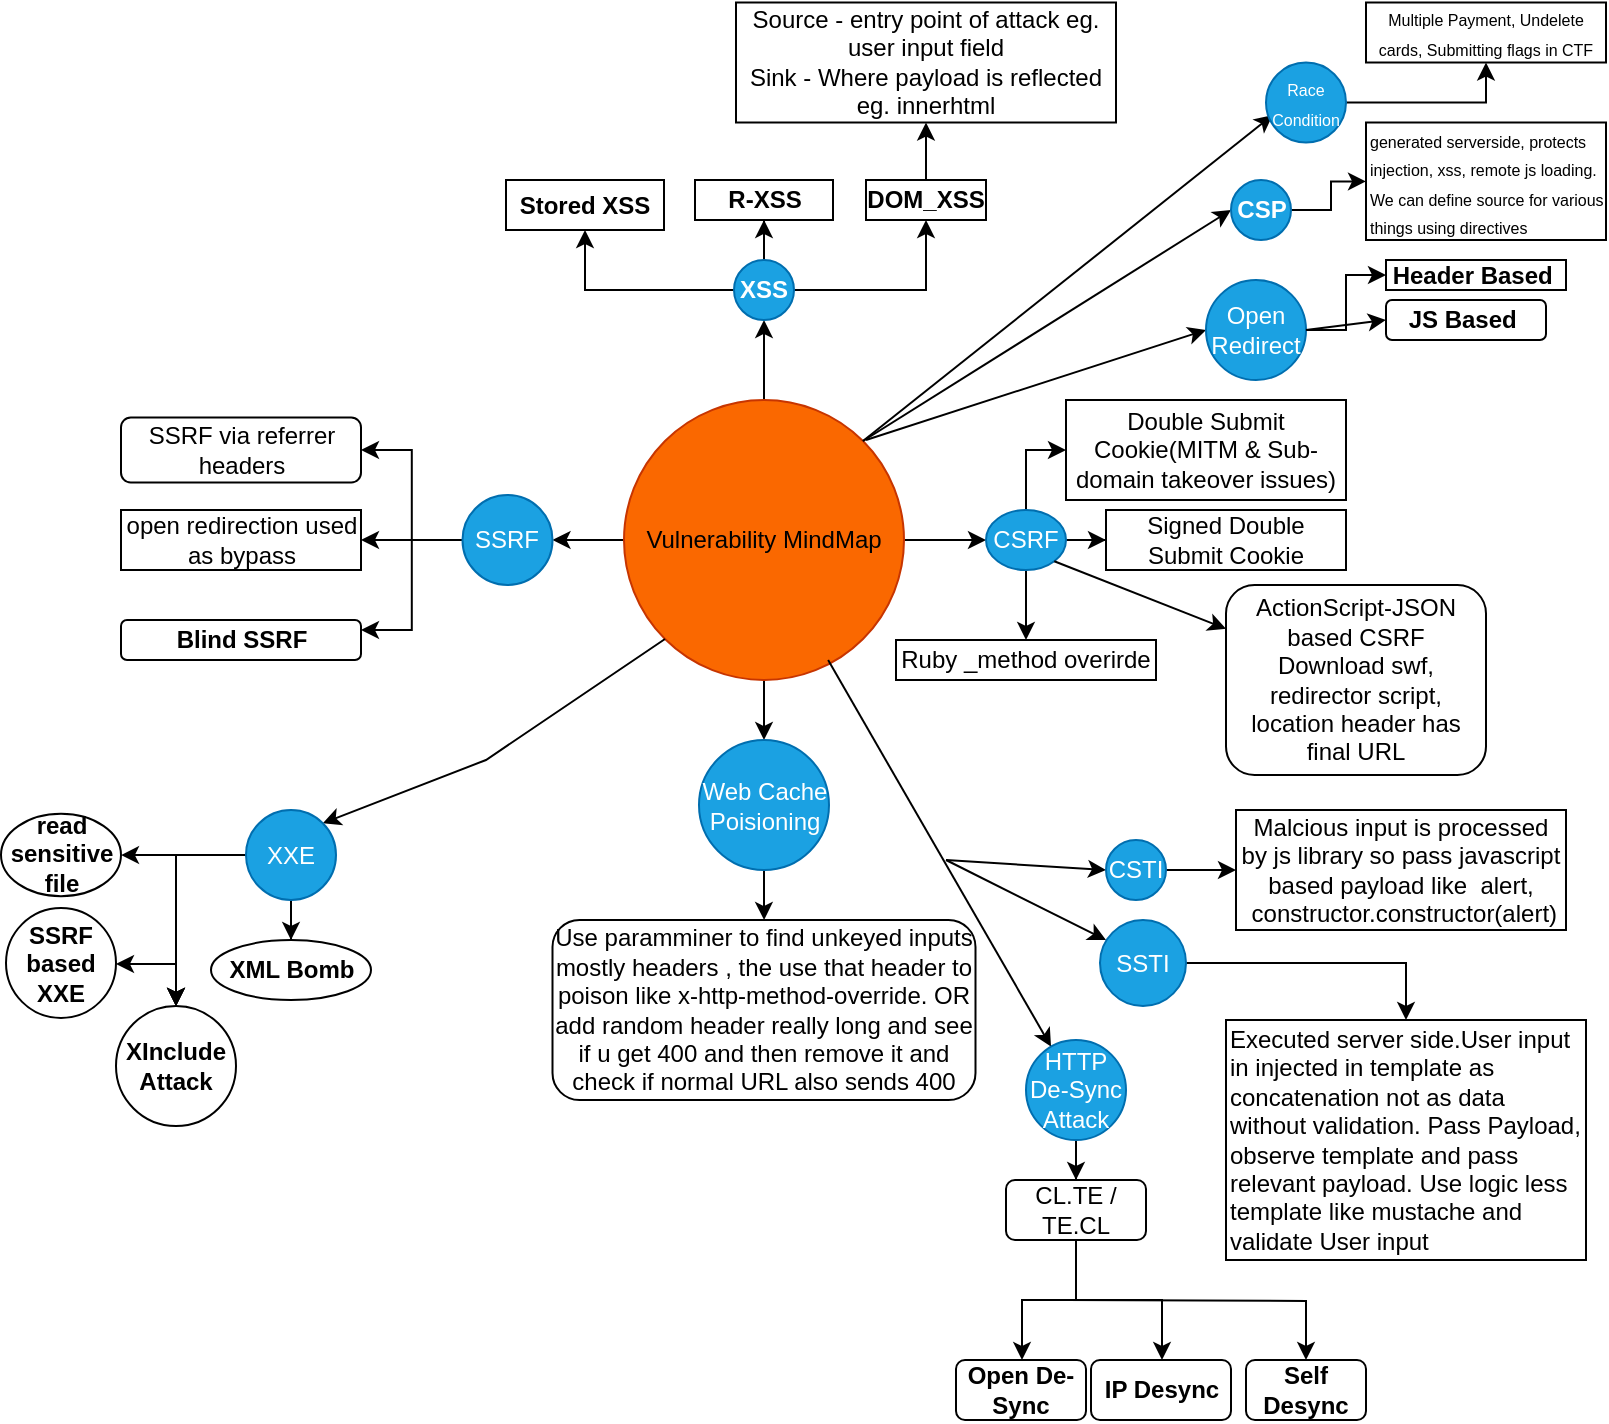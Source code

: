 <mxfile version="24.7.6">
  <diagram name="Page-1" id="LwCmUqF6IoyyQt3CyeHW">
    <mxGraphModel dx="954" dy="622" grid="1" gridSize="10" guides="1" tooltips="1" connect="1" arrows="1" fold="1" page="1" pageScale="1" pageWidth="827" pageHeight="1169" math="0" shadow="0">
      <root>
        <mxCell id="0" />
        <mxCell id="1" parent="0" />
        <mxCell id="KAnZ7Fa2tKtf9aKGgKf9-2" value="" style="edgeStyle=orthogonalEdgeStyle;rounded=0;orthogonalLoop=1;jettySize=auto;html=1;" parent="1" source="KAnZ7Fa2tKtf9aKGgKf9-5" target="KAnZ7Fa2tKtf9aKGgKf9-9" edge="1">
          <mxGeometry relative="1" as="geometry" />
        </mxCell>
        <mxCell id="KAnZ7Fa2tKtf9aKGgKf9-3" value="" style="edgeStyle=orthogonalEdgeStyle;rounded=0;orthogonalLoop=1;jettySize=auto;html=1;" parent="1" source="KAnZ7Fa2tKtf9aKGgKf9-5" target="KAnZ7Fa2tKtf9aKGgKf9-18" edge="1">
          <mxGeometry relative="1" as="geometry" />
        </mxCell>
        <mxCell id="KAnZ7Fa2tKtf9aKGgKf9-4" value="" style="edgeStyle=orthogonalEdgeStyle;rounded=0;orthogonalLoop=1;jettySize=auto;html=1;" parent="1" source="KAnZ7Fa2tKtf9aKGgKf9-5" target="KAnZ7Fa2tKtf9aKGgKf9-41" edge="1">
          <mxGeometry relative="1" as="geometry" />
        </mxCell>
        <mxCell id="9dKirbcF9FzAmbWhTHuT-2" value="" style="edgeStyle=orthogonalEdgeStyle;rounded=0;orthogonalLoop=1;jettySize=auto;html=1;" edge="1" parent="1" source="KAnZ7Fa2tKtf9aKGgKf9-5" target="9dKirbcF9FzAmbWhTHuT-1">
          <mxGeometry relative="1" as="geometry" />
        </mxCell>
        <mxCell id="KAnZ7Fa2tKtf9aKGgKf9-5" value="Vulnerability MindMap" style="ellipse;whiteSpace=wrap;html=1;aspect=fixed;fillColor=#fa6800;fontColor=#000000;strokeColor=#C73500;" parent="1" vertex="1">
          <mxGeometry x="329" y="280" width="140" height="140" as="geometry" />
        </mxCell>
        <mxCell id="KAnZ7Fa2tKtf9aKGgKf9-6" value="" style="edgeStyle=orthogonalEdgeStyle;rounded=0;orthogonalLoop=1;jettySize=auto;html=1;" parent="1" source="KAnZ7Fa2tKtf9aKGgKf9-9" target="KAnZ7Fa2tKtf9aKGgKf9-10" edge="1">
          <mxGeometry relative="1" as="geometry" />
        </mxCell>
        <mxCell id="KAnZ7Fa2tKtf9aKGgKf9-7" value="" style="edgeStyle=orthogonalEdgeStyle;rounded=0;orthogonalLoop=1;jettySize=auto;html=1;" parent="1" source="KAnZ7Fa2tKtf9aKGgKf9-9" target="KAnZ7Fa2tKtf9aKGgKf9-12" edge="1">
          <mxGeometry relative="1" as="geometry" />
        </mxCell>
        <mxCell id="KAnZ7Fa2tKtf9aKGgKf9-8" value="" style="edgeStyle=orthogonalEdgeStyle;rounded=0;orthogonalLoop=1;jettySize=auto;html=1;" parent="1" source="KAnZ7Fa2tKtf9aKGgKf9-9" target="KAnZ7Fa2tKtf9aKGgKf9-13" edge="1">
          <mxGeometry relative="1" as="geometry" />
        </mxCell>
        <mxCell id="KAnZ7Fa2tKtf9aKGgKf9-9" value="&lt;b&gt;XSS&lt;/b&gt;" style="ellipse;whiteSpace=wrap;html=1;aspect=fixed;fillColor=#1ba1e2;fontColor=#ffffff;strokeColor=#006EAF;" parent="1" vertex="1">
          <mxGeometry x="384" y="210" width="30" height="30" as="geometry" />
        </mxCell>
        <mxCell id="KAnZ7Fa2tKtf9aKGgKf9-10" value="&lt;b&gt;R-XSS&lt;/b&gt;" style="whiteSpace=wrap;html=1;" parent="1" vertex="1">
          <mxGeometry x="364.5" y="170" width="69" height="20" as="geometry" />
        </mxCell>
        <mxCell id="KAnZ7Fa2tKtf9aKGgKf9-11" value="" style="edgeStyle=orthogonalEdgeStyle;rounded=0;orthogonalLoop=1;jettySize=auto;html=1;" parent="1" source="KAnZ7Fa2tKtf9aKGgKf9-12" target="KAnZ7Fa2tKtf9aKGgKf9-14" edge="1">
          <mxGeometry relative="1" as="geometry" />
        </mxCell>
        <mxCell id="KAnZ7Fa2tKtf9aKGgKf9-12" value="&lt;b&gt;DOM_XSS&lt;/b&gt;" style="whiteSpace=wrap;html=1;" parent="1" vertex="1">
          <mxGeometry x="450" y="170" width="60" height="20" as="geometry" />
        </mxCell>
        <mxCell id="KAnZ7Fa2tKtf9aKGgKf9-13" value="&lt;b&gt;Stored XSS&lt;/b&gt;" style="whiteSpace=wrap;html=1;" parent="1" vertex="1">
          <mxGeometry x="270" y="170" width="79" height="25" as="geometry" />
        </mxCell>
        <mxCell id="KAnZ7Fa2tKtf9aKGgKf9-14" value="&lt;font style=&quot;font-size: 12px;&quot;&gt;Source - entry point of attack eg. user input field&lt;/font&gt;&lt;div&gt;&lt;font style=&quot;font-size: 12px;&quot;&gt;Sink - Where payload is reflected eg. innerhtml&lt;/font&gt;&lt;/div&gt;" style="whiteSpace=wrap;html=1;" parent="1" vertex="1">
          <mxGeometry x="385" y="81.25" width="190" height="60" as="geometry" />
        </mxCell>
        <mxCell id="KAnZ7Fa2tKtf9aKGgKf9-15" value="" style="edgeStyle=orthogonalEdgeStyle;rounded=0;orthogonalLoop=1;jettySize=auto;html=1;entryX=0;entryY=0.5;entryDx=0;entryDy=0;" parent="1" source="KAnZ7Fa2tKtf9aKGgKf9-18" target="KAnZ7Fa2tKtf9aKGgKf9-19" edge="1">
          <mxGeometry relative="1" as="geometry" />
        </mxCell>
        <mxCell id="KAnZ7Fa2tKtf9aKGgKf9-16" value="" style="edgeStyle=orthogonalEdgeStyle;rounded=0;orthogonalLoop=1;jettySize=auto;html=1;" parent="1" source="KAnZ7Fa2tKtf9aKGgKf9-18" target="KAnZ7Fa2tKtf9aKGgKf9-20" edge="1">
          <mxGeometry relative="1" as="geometry" />
        </mxCell>
        <mxCell id="KAnZ7Fa2tKtf9aKGgKf9-17" value="" style="edgeStyle=orthogonalEdgeStyle;rounded=0;orthogonalLoop=1;jettySize=auto;html=1;" parent="1" source="KAnZ7Fa2tKtf9aKGgKf9-18" target="KAnZ7Fa2tKtf9aKGgKf9-21" edge="1">
          <mxGeometry relative="1" as="geometry" />
        </mxCell>
        <mxCell id="KAnZ7Fa2tKtf9aKGgKf9-18" value="CSRF" style="ellipse;whiteSpace=wrap;html=1;fillColor=#1ba1e2;fontColor=#ffffff;strokeColor=#006EAF;" parent="1" vertex="1">
          <mxGeometry x="510" y="335" width="40" height="30" as="geometry" />
        </mxCell>
        <mxCell id="KAnZ7Fa2tKtf9aKGgKf9-19" value="Double Submit Cookie(MITM &amp;amp; Sub-domain takeover issues)" style="whiteSpace=wrap;html=1;" parent="1" vertex="1">
          <mxGeometry x="550" y="280" width="140" height="50" as="geometry" />
        </mxCell>
        <mxCell id="KAnZ7Fa2tKtf9aKGgKf9-20" value="Signed Double Submit Cookie" style="whiteSpace=wrap;html=1;" parent="1" vertex="1">
          <mxGeometry x="570" y="335" width="120" height="30" as="geometry" />
        </mxCell>
        <mxCell id="KAnZ7Fa2tKtf9aKGgKf9-21" value="Ruby _method overirde" style="whiteSpace=wrap;html=1;" parent="1" vertex="1">
          <mxGeometry x="465" y="400" width="130" height="20" as="geometry" />
        </mxCell>
        <mxCell id="KAnZ7Fa2tKtf9aKGgKf9-22" value="" style="endArrow=classic;html=1;rounded=0;exitX=1;exitY=1;exitDx=0;exitDy=0;" parent="1" source="KAnZ7Fa2tKtf9aKGgKf9-18" target="KAnZ7Fa2tKtf9aKGgKf9-23" edge="1">
          <mxGeometry width="50" height="50" relative="1" as="geometry">
            <mxPoint x="390" y="350" as="sourcePoint" />
            <mxPoint x="630" y="400" as="targetPoint" />
          </mxGeometry>
        </mxCell>
        <mxCell id="KAnZ7Fa2tKtf9aKGgKf9-23" value="ActionScript-JSON based CSRF&lt;div&gt;Download swf, redirector script, location header has final URL&lt;/div&gt;" style="rounded=1;whiteSpace=wrap;html=1;" parent="1" vertex="1">
          <mxGeometry x="630" y="372.5" width="130" height="95" as="geometry" />
        </mxCell>
        <mxCell id="KAnZ7Fa2tKtf9aKGgKf9-24" value="" style="endArrow=classic;html=1;rounded=0;entryX=0;entryY=0.5;entryDx=0;entryDy=0;" parent="1" target="KAnZ7Fa2tKtf9aKGgKf9-26" edge="1">
          <mxGeometry width="50" height="50" relative="1" as="geometry">
            <mxPoint x="450" y="300" as="sourcePoint" />
            <mxPoint x="540" y="230" as="targetPoint" />
          </mxGeometry>
        </mxCell>
        <mxCell id="KAnZ7Fa2tKtf9aKGgKf9-25" value="" style="edgeStyle=orthogonalEdgeStyle;rounded=0;orthogonalLoop=1;jettySize=auto;html=1;" parent="1" source="KAnZ7Fa2tKtf9aKGgKf9-26" target="KAnZ7Fa2tKtf9aKGgKf9-27" edge="1">
          <mxGeometry relative="1" as="geometry" />
        </mxCell>
        <mxCell id="KAnZ7Fa2tKtf9aKGgKf9-26" value="Open Redirect" style="ellipse;whiteSpace=wrap;html=1;aspect=fixed;fillColor=#1ba1e2;fontColor=#ffffff;strokeColor=#006EAF;" parent="1" vertex="1">
          <mxGeometry x="620" y="220" width="50" height="50" as="geometry" />
        </mxCell>
        <mxCell id="KAnZ7Fa2tKtf9aKGgKf9-27" value="&lt;b&gt;Header Based&amp;nbsp;&lt;/b&gt;" style="whiteSpace=wrap;html=1;" parent="1" vertex="1">
          <mxGeometry x="710" y="210" width="90" height="15" as="geometry" />
        </mxCell>
        <mxCell id="KAnZ7Fa2tKtf9aKGgKf9-28" value="" style="endArrow=classic;html=1;rounded=0;exitX=1;exitY=0.5;exitDx=0;exitDy=0;entryX=0;entryY=0.5;entryDx=0;entryDy=0;" parent="1" source="KAnZ7Fa2tKtf9aKGgKf9-26" target="KAnZ7Fa2tKtf9aKGgKf9-29" edge="1">
          <mxGeometry width="50" height="50" relative="1" as="geometry">
            <mxPoint x="500" y="280" as="sourcePoint" />
            <mxPoint x="700" y="238" as="targetPoint" />
          </mxGeometry>
        </mxCell>
        <mxCell id="KAnZ7Fa2tKtf9aKGgKf9-29" value="&lt;b&gt;JS Based&amp;nbsp;&lt;/b&gt;" style="rounded=1;whiteSpace=wrap;html=1;" parent="1" vertex="1">
          <mxGeometry x="710" y="230" width="80" height="20" as="geometry" />
        </mxCell>
        <mxCell id="KAnZ7Fa2tKtf9aKGgKf9-30" value="" style="endArrow=classic;html=1;rounded=0;exitX=1;exitY=0;exitDx=0;exitDy=0;entryX=0;entryY=0.5;entryDx=0;entryDy=0;" parent="1" source="KAnZ7Fa2tKtf9aKGgKf9-5" target="KAnZ7Fa2tKtf9aKGgKf9-32" edge="1">
          <mxGeometry width="50" height="50" relative="1" as="geometry">
            <mxPoint x="500" y="250" as="sourcePoint" />
            <mxPoint x="650" y="150" as="targetPoint" />
          </mxGeometry>
        </mxCell>
        <mxCell id="KAnZ7Fa2tKtf9aKGgKf9-31" value="" style="edgeStyle=orthogonalEdgeStyle;rounded=0;orthogonalLoop=1;jettySize=auto;html=1;" parent="1" source="KAnZ7Fa2tKtf9aKGgKf9-32" target="KAnZ7Fa2tKtf9aKGgKf9-33" edge="1">
          <mxGeometry relative="1" as="geometry" />
        </mxCell>
        <mxCell id="KAnZ7Fa2tKtf9aKGgKf9-32" value="&lt;b&gt;CSP&lt;/b&gt;" style="ellipse;whiteSpace=wrap;html=1;aspect=fixed;fillColor=#1ba1e2;fontColor=#ffffff;strokeColor=#006EAF;" parent="1" vertex="1">
          <mxGeometry x="632.5" y="170" width="30" height="30" as="geometry" />
        </mxCell>
        <mxCell id="KAnZ7Fa2tKtf9aKGgKf9-33" value="&lt;font style=&quot;font-size: 8px;&quot;&gt;generated serverside, protects injection, xss, remote js loading. We can define source for various things using directives&lt;/font&gt;" style="whiteSpace=wrap;html=1;align=left;" parent="1" vertex="1">
          <mxGeometry x="700" y="141.25" width="120" height="58.75" as="geometry" />
        </mxCell>
        <mxCell id="KAnZ7Fa2tKtf9aKGgKf9-34" value="" style="endArrow=classic;html=1;rounded=0;entryX=0.083;entryY=0.658;entryDx=0;entryDy=0;entryPerimeter=0;exitX=1;exitY=0;exitDx=0;exitDy=0;" parent="1" target="KAnZ7Fa2tKtf9aKGgKf9-36" edge="1" source="KAnZ7Fa2tKtf9aKGgKf9-5">
          <mxGeometry width="50" height="50" relative="1" as="geometry">
            <mxPoint x="430" y="290" as="sourcePoint" />
            <mxPoint x="650" y="150" as="targetPoint" />
          </mxGeometry>
        </mxCell>
        <mxCell id="KAnZ7Fa2tKtf9aKGgKf9-35" style="edgeStyle=orthogonalEdgeStyle;rounded=0;orthogonalLoop=1;jettySize=auto;html=1;entryX=0.5;entryY=1;entryDx=0;entryDy=0;" parent="1" source="KAnZ7Fa2tKtf9aKGgKf9-36" target="KAnZ7Fa2tKtf9aKGgKf9-37" edge="1">
          <mxGeometry relative="1" as="geometry" />
        </mxCell>
        <mxCell id="KAnZ7Fa2tKtf9aKGgKf9-36" value="&lt;font style=&quot;font-size: 8px;&quot;&gt;Race Condition&lt;/font&gt;" style="ellipse;whiteSpace=wrap;html=1;aspect=fixed;fillColor=#1ba1e2;fontColor=#ffffff;strokeColor=#006EAF;" parent="1" vertex="1">
          <mxGeometry x="650" y="111.25" width="40" height="40" as="geometry" />
        </mxCell>
        <mxCell id="KAnZ7Fa2tKtf9aKGgKf9-37" value="&lt;font style=&quot;font-size: 8px;&quot;&gt;Multiple Payment, Undelete cards, Submitting flags in CTF&lt;/font&gt;" style="whiteSpace=wrap;html=1;" parent="1" vertex="1">
          <mxGeometry x="700" y="81.25" width="120" height="30" as="geometry" />
        </mxCell>
        <mxCell id="KAnZ7Fa2tKtf9aKGgKf9-38" value="" style="edgeStyle=orthogonalEdgeStyle;rounded=0;orthogonalLoop=1;jettySize=auto;html=1;" parent="1" source="KAnZ7Fa2tKtf9aKGgKf9-41" target="KAnZ7Fa2tKtf9aKGgKf9-42" edge="1">
          <mxGeometry relative="1" as="geometry" />
        </mxCell>
        <mxCell id="KAnZ7Fa2tKtf9aKGgKf9-39" value="" style="edgeStyle=orthogonalEdgeStyle;rounded=0;orthogonalLoop=1;jettySize=auto;html=1;entryX=1;entryY=0.25;entryDx=0;entryDy=0;" parent="1" source="KAnZ7Fa2tKtf9aKGgKf9-41" target="KAnZ7Fa2tKtf9aKGgKf9-43" edge="1">
          <mxGeometry relative="1" as="geometry" />
        </mxCell>
        <mxCell id="KAnZ7Fa2tKtf9aKGgKf9-40" value="" style="edgeStyle=orthogonalEdgeStyle;rounded=0;orthogonalLoop=1;jettySize=auto;html=1;entryX=1;entryY=0.5;entryDx=0;entryDy=0;" parent="1" source="KAnZ7Fa2tKtf9aKGgKf9-41" target="KAnZ7Fa2tKtf9aKGgKf9-44" edge="1">
          <mxGeometry relative="1" as="geometry" />
        </mxCell>
        <mxCell id="KAnZ7Fa2tKtf9aKGgKf9-41" value="SSRF" style="ellipse;whiteSpace=wrap;html=1;aspect=fixed;fillColor=#1ba1e2;fontColor=#ffffff;strokeColor=#006EAF;" parent="1" vertex="1">
          <mxGeometry x="248.25" y="327.5" width="45" height="45" as="geometry" />
        </mxCell>
        <mxCell id="KAnZ7Fa2tKtf9aKGgKf9-42" value="open redirection used as bypass" style="whiteSpace=wrap;html=1;" parent="1" vertex="1">
          <mxGeometry x="77.5" y="335" width="120" height="30" as="geometry" />
        </mxCell>
        <mxCell id="KAnZ7Fa2tKtf9aKGgKf9-43" value="&lt;b&gt;Blind SSRF&lt;/b&gt;" style="rounded=1;whiteSpace=wrap;html=1;" parent="1" vertex="1">
          <mxGeometry x="77.5" y="390" width="120" height="20" as="geometry" />
        </mxCell>
        <mxCell id="KAnZ7Fa2tKtf9aKGgKf9-44" value="SSRF via referrer headers" style="rounded=1;whiteSpace=wrap;html=1;" parent="1" vertex="1">
          <mxGeometry x="77.5" y="288.75" width="120" height="32.5" as="geometry" />
        </mxCell>
        <mxCell id="9dKirbcF9FzAmbWhTHuT-4" value="" style="edgeStyle=orthogonalEdgeStyle;rounded=0;orthogonalLoop=1;jettySize=auto;html=1;" edge="1" parent="1" source="9dKirbcF9FzAmbWhTHuT-1" target="9dKirbcF9FzAmbWhTHuT-3">
          <mxGeometry relative="1" as="geometry" />
        </mxCell>
        <mxCell id="9dKirbcF9FzAmbWhTHuT-1" value="Web Cache Poisioning" style="ellipse;whiteSpace=wrap;html=1;aspect=fixed;fillColor=#1ba1e2;fontColor=#ffffff;strokeColor=#006EAF;" vertex="1" parent="1">
          <mxGeometry x="366.5" y="450" width="65" height="65" as="geometry" />
        </mxCell>
        <mxCell id="9dKirbcF9FzAmbWhTHuT-3" value="Use paramminer to find unkeyed inputs mostly headers , the use that header to poison like x-http-method-override. OR add random header really long and see if u get 400 and then remove it and check if normal URL also sends 400" style="rounded=1;whiteSpace=wrap;html=1;" vertex="1" parent="1">
          <mxGeometry x="293.25" y="540" width="211.5" height="90" as="geometry" />
        </mxCell>
        <mxCell id="9dKirbcF9FzAmbWhTHuT-5" value="" style="endArrow=classic;html=1;rounded=0;exitX=0.729;exitY=0.929;exitDx=0;exitDy=0;exitPerimeter=0;" edge="1" parent="1" source="KAnZ7Fa2tKtf9aKGgKf9-5" target="9dKirbcF9FzAmbWhTHuT-6">
          <mxGeometry width="50" height="50" relative="1" as="geometry">
            <mxPoint x="390" y="470" as="sourcePoint" />
            <mxPoint x="570" y="640" as="targetPoint" />
          </mxGeometry>
        </mxCell>
        <mxCell id="9dKirbcF9FzAmbWhTHuT-8" value="" style="edgeStyle=orthogonalEdgeStyle;rounded=0;orthogonalLoop=1;jettySize=auto;html=1;" edge="1" parent="1" source="9dKirbcF9FzAmbWhTHuT-6" target="9dKirbcF9FzAmbWhTHuT-7">
          <mxGeometry relative="1" as="geometry" />
        </mxCell>
        <mxCell id="9dKirbcF9FzAmbWhTHuT-6" value="HTTP De-Sync Attack" style="ellipse;whiteSpace=wrap;html=1;aspect=fixed;fillColor=#1ba1e2;fontColor=#ffffff;strokeColor=#006EAF;" vertex="1" parent="1">
          <mxGeometry x="530" y="600" width="50" height="50" as="geometry" />
        </mxCell>
        <mxCell id="9dKirbcF9FzAmbWhTHuT-15" value="" style="edgeStyle=orthogonalEdgeStyle;rounded=0;orthogonalLoop=1;jettySize=auto;html=1;" edge="1" parent="1" source="9dKirbcF9FzAmbWhTHuT-7" target="9dKirbcF9FzAmbWhTHuT-14">
          <mxGeometry relative="1" as="geometry">
            <Array as="points">
              <mxPoint x="555" y="730" />
              <mxPoint x="528" y="730" />
            </Array>
          </mxGeometry>
        </mxCell>
        <mxCell id="9dKirbcF9FzAmbWhTHuT-16" style="edgeStyle=orthogonalEdgeStyle;rounded=0;orthogonalLoop=1;jettySize=auto;html=1;" edge="1" parent="1" source="9dKirbcF9FzAmbWhTHuT-7" target="9dKirbcF9FzAmbWhTHuT-17">
          <mxGeometry relative="1" as="geometry">
            <mxPoint x="590" y="760" as="targetPoint" />
            <Array as="points">
              <mxPoint x="555" y="730" />
              <mxPoint x="598" y="730" />
            </Array>
          </mxGeometry>
        </mxCell>
        <mxCell id="9dKirbcF9FzAmbWhTHuT-19" value="" style="edgeStyle=orthogonalEdgeStyle;rounded=0;orthogonalLoop=1;jettySize=auto;html=1;" edge="1" parent="1" target="9dKirbcF9FzAmbWhTHuT-18">
          <mxGeometry relative="1" as="geometry">
            <mxPoint x="550" y="730" as="sourcePoint" />
          </mxGeometry>
        </mxCell>
        <mxCell id="9dKirbcF9FzAmbWhTHuT-7" value="CL.TE / TE.CL" style="rounded=1;whiteSpace=wrap;html=1;" vertex="1" parent="1">
          <mxGeometry x="520" y="670" width="70" height="30" as="geometry" />
        </mxCell>
        <mxCell id="9dKirbcF9FzAmbWhTHuT-14" value="&lt;b&gt;Open De-Sync&lt;/b&gt;" style="whiteSpace=wrap;html=1;rounded=1;" vertex="1" parent="1">
          <mxGeometry x="495" y="760" width="65" height="30" as="geometry" />
        </mxCell>
        <mxCell id="9dKirbcF9FzAmbWhTHuT-17" value="&lt;b&gt;IP Desync&lt;/b&gt;" style="rounded=1;whiteSpace=wrap;html=1;" vertex="1" parent="1">
          <mxGeometry x="562.5" y="760" width="70" height="30" as="geometry" />
        </mxCell>
        <mxCell id="9dKirbcF9FzAmbWhTHuT-18" value="&lt;b&gt;Self Desync&lt;/b&gt;" style="whiteSpace=wrap;html=1;rounded=1;" vertex="1" parent="1">
          <mxGeometry x="640" y="760" width="60" height="30" as="geometry" />
        </mxCell>
        <mxCell id="9dKirbcF9FzAmbWhTHuT-20" value="" style="endArrow=classic;html=1;rounded=0;entryX=0.07;entryY=0.233;entryDx=0;entryDy=0;entryPerimeter=0;" edge="1" parent="1" target="9dKirbcF9FzAmbWhTHuT-21">
          <mxGeometry width="50" height="50" relative="1" as="geometry">
            <mxPoint x="490" y="510" as="sourcePoint" />
            <mxPoint x="570" y="550" as="targetPoint" />
          </mxGeometry>
        </mxCell>
        <mxCell id="9dKirbcF9FzAmbWhTHuT-23" value="" style="edgeStyle=orthogonalEdgeStyle;rounded=0;orthogonalLoop=1;jettySize=auto;html=1;exitX=1;exitY=0.5;exitDx=0;exitDy=0;" edge="1" parent="1" source="9dKirbcF9FzAmbWhTHuT-21" target="9dKirbcF9FzAmbWhTHuT-22">
          <mxGeometry relative="1" as="geometry" />
        </mxCell>
        <mxCell id="9dKirbcF9FzAmbWhTHuT-21" value="SSTI" style="ellipse;whiteSpace=wrap;html=1;aspect=fixed;fillColor=#1ba1e2;fontColor=#ffffff;strokeColor=#006EAF;" vertex="1" parent="1">
          <mxGeometry x="567" y="540" width="43" height="43" as="geometry" />
        </mxCell>
        <mxCell id="9dKirbcF9FzAmbWhTHuT-22" value="Executed server side.User input in injected in template as concatenation not as data without validation. Pass Payload, observe template and pass relevant payload. Use logic less template like mustache and validate User input" style="whiteSpace=wrap;html=1;align=left;" vertex="1" parent="1">
          <mxGeometry x="630" y="590" width="180" height="120" as="geometry" />
        </mxCell>
        <mxCell id="9dKirbcF9FzAmbWhTHuT-25" value="" style="endArrow=classic;html=1;rounded=0;entryX=0;entryY=0.5;entryDx=0;entryDy=0;" edge="1" parent="1" target="9dKirbcF9FzAmbWhTHuT-26">
          <mxGeometry width="50" height="50" relative="1" as="geometry">
            <mxPoint x="490" y="510" as="sourcePoint" />
            <mxPoint x="570" y="510" as="targetPoint" />
          </mxGeometry>
        </mxCell>
        <mxCell id="9dKirbcF9FzAmbWhTHuT-32" value="" style="edgeStyle=orthogonalEdgeStyle;rounded=0;orthogonalLoop=1;jettySize=auto;html=1;" edge="1" parent="1" source="9dKirbcF9FzAmbWhTHuT-26" target="9dKirbcF9FzAmbWhTHuT-31">
          <mxGeometry relative="1" as="geometry" />
        </mxCell>
        <mxCell id="9dKirbcF9FzAmbWhTHuT-26" value="CSTI" style="ellipse;whiteSpace=wrap;html=1;aspect=fixed;fillColor=#1ba1e2;fontColor=#ffffff;strokeColor=#006EAF;" vertex="1" parent="1">
          <mxGeometry x="570" y="500" width="30" height="30" as="geometry" />
        </mxCell>
        <mxCell id="9dKirbcF9FzAmbWhTHuT-31" value="Malcious input is processed by js library so pass javascript based payload like &amp;nbsp;alert, &amp;nbsp;constructor.constructor(alert)" style="whiteSpace=wrap;html=1;" vertex="1" parent="1">
          <mxGeometry x="635" y="485" width="165" height="60" as="geometry" />
        </mxCell>
        <mxCell id="9dKirbcF9FzAmbWhTHuT-34" value="" style="endArrow=classic;html=1;rounded=0;exitX=0;exitY=1;exitDx=0;exitDy=0;entryX=1;entryY=0;entryDx=0;entryDy=0;" edge="1" parent="1" source="KAnZ7Fa2tKtf9aKGgKf9-5" target="9dKirbcF9FzAmbWhTHuT-36">
          <mxGeometry width="50" height="50" relative="1" as="geometry">
            <mxPoint x="180" y="530" as="sourcePoint" />
            <mxPoint x="160" y="530" as="targetPoint" />
            <Array as="points">
              <mxPoint x="260" y="460" />
            </Array>
          </mxGeometry>
        </mxCell>
        <mxCell id="9dKirbcF9FzAmbWhTHuT-38" value="" style="edgeStyle=orthogonalEdgeStyle;rounded=0;orthogonalLoop=1;jettySize=auto;html=1;" edge="1" parent="1" source="9dKirbcF9FzAmbWhTHuT-36" target="9dKirbcF9FzAmbWhTHuT-37">
          <mxGeometry relative="1" as="geometry" />
        </mxCell>
        <mxCell id="9dKirbcF9FzAmbWhTHuT-40" value="" style="edgeStyle=orthogonalEdgeStyle;rounded=0;orthogonalLoop=1;jettySize=auto;html=1;" edge="1" parent="1" source="9dKirbcF9FzAmbWhTHuT-36" target="9dKirbcF9FzAmbWhTHuT-39">
          <mxGeometry relative="1" as="geometry">
            <Array as="points">
              <mxPoint x="105" y="508" />
              <mxPoint x="105" y="562" />
            </Array>
          </mxGeometry>
        </mxCell>
        <mxCell id="9dKirbcF9FzAmbWhTHuT-43" style="edgeStyle=orthogonalEdgeStyle;rounded=0;orthogonalLoop=1;jettySize=auto;html=1;entryX=0.5;entryY=0;entryDx=0;entryDy=0;" edge="1" parent="1" source="9dKirbcF9FzAmbWhTHuT-36" target="9dKirbcF9FzAmbWhTHuT-44">
          <mxGeometry relative="1" as="geometry">
            <mxPoint x="110" y="610" as="targetPoint" />
          </mxGeometry>
        </mxCell>
        <mxCell id="9dKirbcF9FzAmbWhTHuT-46" value="" style="edgeStyle=orthogonalEdgeStyle;rounded=0;orthogonalLoop=1;jettySize=auto;html=1;" edge="1" parent="1" source="9dKirbcF9FzAmbWhTHuT-36" target="9dKirbcF9FzAmbWhTHuT-44">
          <mxGeometry relative="1" as="geometry" />
        </mxCell>
        <mxCell id="9dKirbcF9FzAmbWhTHuT-47" value="" style="edgeStyle=orthogonalEdgeStyle;rounded=0;orthogonalLoop=1;jettySize=auto;html=1;" edge="1" parent="1" source="9dKirbcF9FzAmbWhTHuT-36" target="9dKirbcF9FzAmbWhTHuT-44">
          <mxGeometry relative="1" as="geometry" />
        </mxCell>
        <mxCell id="9dKirbcF9FzAmbWhTHuT-48" value="" style="edgeStyle=orthogonalEdgeStyle;rounded=0;orthogonalLoop=1;jettySize=auto;html=1;" edge="1" parent="1" source="9dKirbcF9FzAmbWhTHuT-36" target="9dKirbcF9FzAmbWhTHuT-44">
          <mxGeometry relative="1" as="geometry" />
        </mxCell>
        <mxCell id="9dKirbcF9FzAmbWhTHuT-50" value="" style="edgeStyle=orthogonalEdgeStyle;rounded=0;orthogonalLoop=1;jettySize=auto;html=1;" edge="1" parent="1" source="9dKirbcF9FzAmbWhTHuT-36" target="9dKirbcF9FzAmbWhTHuT-49">
          <mxGeometry relative="1" as="geometry" />
        </mxCell>
        <mxCell id="9dKirbcF9FzAmbWhTHuT-36" value="XXE" style="ellipse;whiteSpace=wrap;html=1;aspect=fixed;fillColor=#1ba1e2;fontColor=#ffffff;strokeColor=#006EAF;" vertex="1" parent="1">
          <mxGeometry x="140" y="485" width="45" height="45" as="geometry" />
        </mxCell>
        <mxCell id="9dKirbcF9FzAmbWhTHuT-37" value="&lt;b&gt;read sensitive file&lt;/b&gt;" style="ellipse;whiteSpace=wrap;html=1;" vertex="1" parent="1">
          <mxGeometry x="17.5" y="486.87" width="60" height="41.25" as="geometry" />
        </mxCell>
        <mxCell id="9dKirbcF9FzAmbWhTHuT-39" value="&lt;b&gt;SSRF based XXE&lt;/b&gt;" style="ellipse;whiteSpace=wrap;html=1;aspect=fixed;" vertex="1" parent="1">
          <mxGeometry x="20" y="534" width="55" height="55" as="geometry" />
        </mxCell>
        <mxCell id="9dKirbcF9FzAmbWhTHuT-44" value="&lt;b&gt;XInclude Attack&lt;/b&gt;" style="ellipse;whiteSpace=wrap;html=1;aspect=fixed;" vertex="1" parent="1">
          <mxGeometry x="75" y="583" width="60" height="60" as="geometry" />
        </mxCell>
        <mxCell id="9dKirbcF9FzAmbWhTHuT-49" value="&lt;b&gt;XML Bomb&lt;/b&gt;" style="ellipse;whiteSpace=wrap;html=1;" vertex="1" parent="1">
          <mxGeometry x="122.5" y="550" width="80" height="30" as="geometry" />
        </mxCell>
      </root>
    </mxGraphModel>
  </diagram>
</mxfile>

